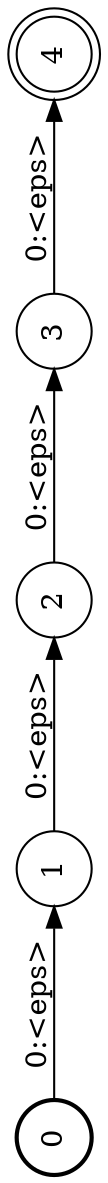 digraph FST {
rankdir = LR;
size = "8.5,11";
label = "";
center = 1;
orientation = Landscape;
ranksep = "0.4";
nodesep = "0.25";
0 [label = "0", shape = circle, style = bold, fontsize = 14]
	0 -> 1 [label = "0:<eps>", fontsize = 14];
1 [label = "1", shape = circle, style = solid, fontsize = 14]
	1 -> 2 [label = "0:<eps>", fontsize = 14];
2 [label = "2", shape = circle, style = solid, fontsize = 14]
	2 -> 3 [label = "0:<eps>", fontsize = 14];
3 [label = "3", shape = circle, style = solid, fontsize = 14]
	3 -> 4 [label = "0:<eps>", fontsize = 14];
4 [label = "4", shape = doublecircle, style = solid, fontsize = 14]
}
